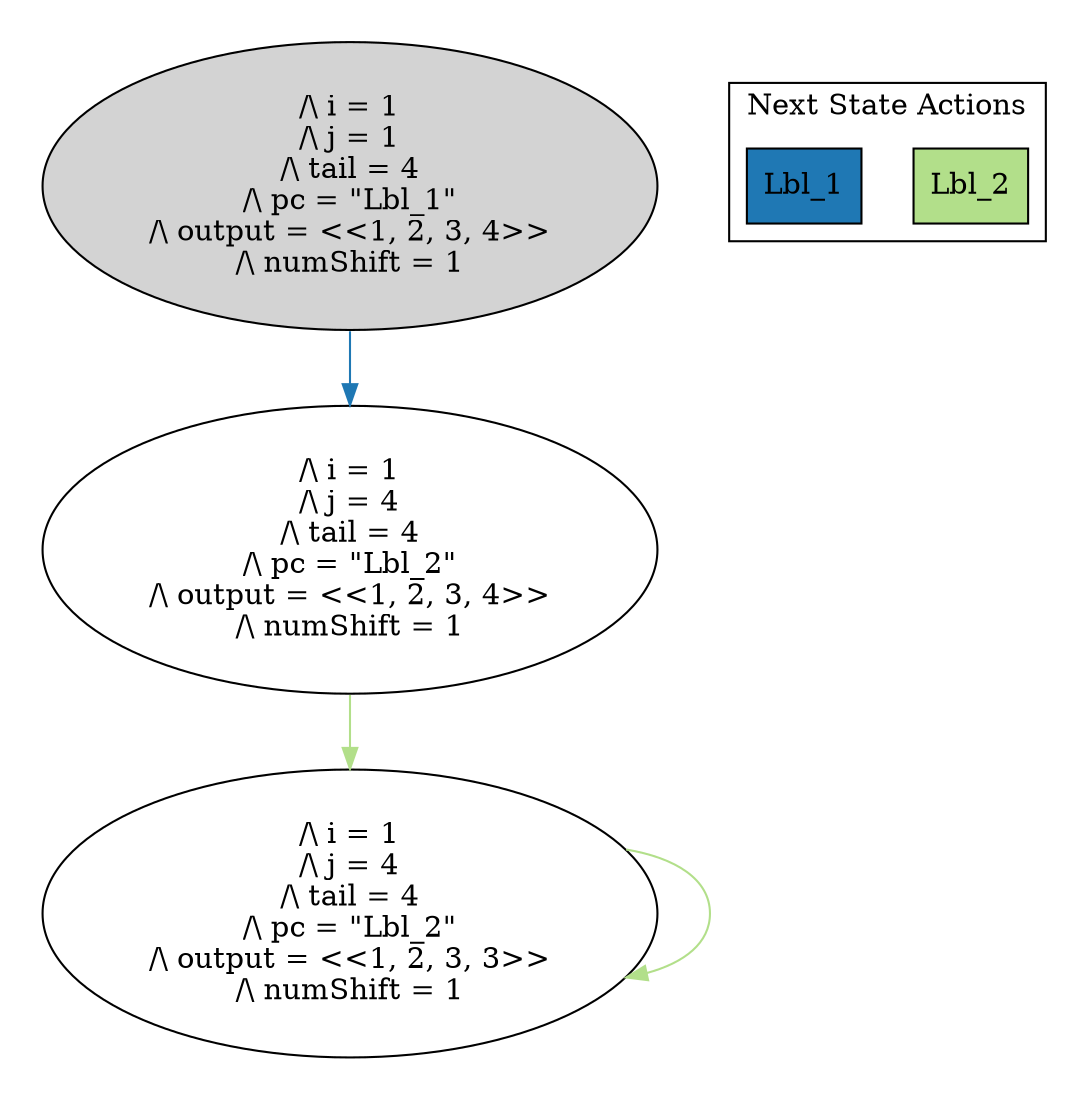 strict digraph DiskGraph {
edge [colorscheme="paired12"]
nodesep=0.35;
subgraph cluster_graph {
color="white";
5245338611743693135 [label="/\\ i = 1\n/\\ j = 1\n/\\ tail = 4\n/\\ pc = \"Lbl_1\"\n/\\ output = <<1, 2, 3, 4>>\n/\\ numShift = 1",style = filled]
5245338611743693135 -> 2935698920107725025 [label="",color="2",fontcolor="2"];
2935698920107725025 [label="/\\ i = 1\n/\\ j = 4\n/\\ tail = 4\n/\\ pc = \"Lbl_2\"\n/\\ output = <<1, 2, 3, 4>>\n/\\ numShift = 1"];
2935698920107725025 -> -262080542577743834 [label="",color="3",fontcolor="3"];
-262080542577743834 [label="/\\ i = 1\n/\\ j = 4\n/\\ tail = 4\n/\\ pc = \"Lbl_2\"\n/\\ output = <<1, 2, 3, 3>>\n/\\ numShift = 1"];
-262080542577743834 -> -262080542577743834 [label="",color="3",fontcolor="3"];
{rank = same; 5245338611743693135;}
{rank = same; 2935698920107725025;}
{rank = same; -262080542577743834;}
}
subgraph cluster_legend {graph[style=bold];label = "Next State Actions" style="solid"
node [ labeljust="l",colorscheme="paired12",style=filled,shape=record ]
Lbl_2 [label="Lbl_2",fillcolor=3]
Lbl_1 [label="Lbl_1",fillcolor=2]
}}